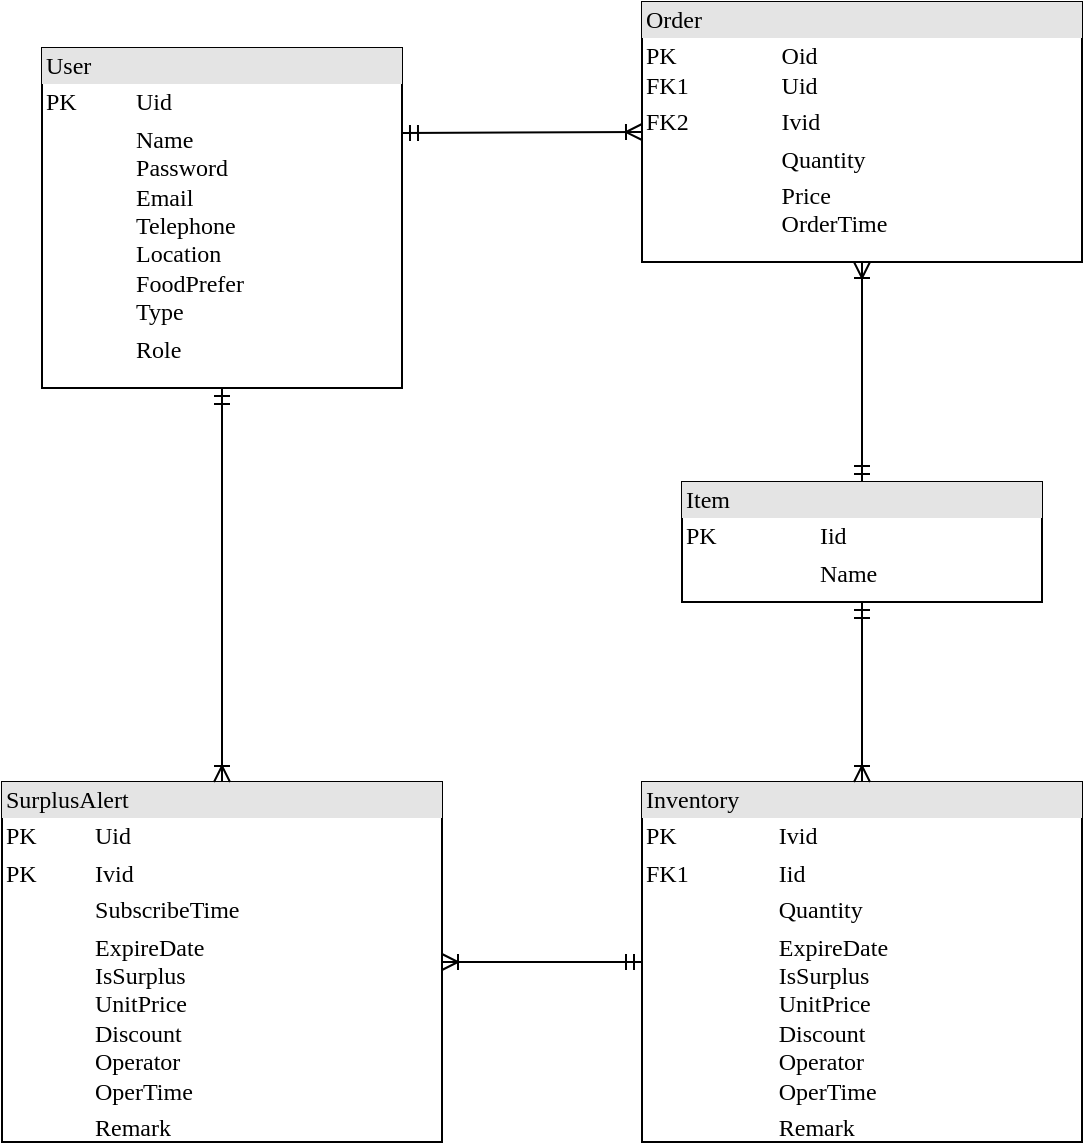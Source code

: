 <mxfile version="24.6.2" type="github">
  <diagram name="Page-1" id="2ca16b54-16f6-2749-3443-fa8db7711227">
    <mxGraphModel dx="2534" dy="746" grid="1" gridSize="10" guides="1" tooltips="1" connect="1" arrows="1" fold="1" page="1" pageScale="1" pageWidth="1100" pageHeight="850" background="none" math="0" shadow="0">
      <root>
        <mxCell id="0" />
        <mxCell id="1" parent="0" />
        <mxCell id="Ib-RsGrzyk7PYMRhS7Ih-1" value="&lt;div style=&quot;box-sizing:border-box;width:100%;background:#e4e4e4;padding:2px;&quot;&gt;User&lt;/div&gt;&lt;table style=&quot;width:100%;font-size:1em;&quot; cellpadding=&quot;2&quot; cellspacing=&quot;0&quot;&gt;&lt;tbody&gt;&lt;tr&gt;&lt;td&gt;PK&lt;/td&gt;&lt;td&gt;Uid&lt;/td&gt;&lt;/tr&gt;&lt;tr&gt;&lt;td&gt;&lt;/td&gt;&lt;td&gt;Name&lt;br&gt;Password&lt;br&gt;Email&lt;br&gt;Telephone&lt;br&gt;Location&lt;br&gt;FoodPrefer&lt;br&gt;Type&lt;/td&gt;&lt;/tr&gt;&lt;tr&gt;&lt;td&gt;&lt;/td&gt;&lt;td&gt;Role&lt;/td&gt;&lt;/tr&gt;&lt;/tbody&gt;&lt;/table&gt;" style="verticalAlign=top;align=left;overflow=fill;html=1;rounded=0;shadow=0;comic=0;labelBackgroundColor=none;strokeWidth=1;fontFamily=Verdana;fontSize=12" parent="1" vertex="1">
          <mxGeometry x="-780" y="83" width="180" height="170" as="geometry" />
        </mxCell>
        <mxCell id="Ib-RsGrzyk7PYMRhS7Ih-2" value="&lt;div style=&quot;box-sizing:border-box;width:100%;background:#e4e4e4;padding:2px;&quot;&gt;Item&lt;/div&gt;&lt;table style=&quot;width:100%;font-size:1em;&quot; cellpadding=&quot;2&quot; cellspacing=&quot;0&quot;&gt;&lt;tbody&gt;&lt;tr&gt;&lt;td&gt;PK&lt;/td&gt;&lt;td&gt;Iid&lt;/td&gt;&lt;/tr&gt;&lt;tr&gt;&lt;td&gt;&lt;/td&gt;&lt;td&gt;Name&lt;br&gt;&lt;/td&gt;&lt;/tr&gt;&lt;tr&gt;&lt;td&gt;&lt;/td&gt;&lt;td&gt;&lt;br&gt;&lt;/td&gt;&lt;/tr&gt;&lt;/tbody&gt;&lt;/table&gt;" style="verticalAlign=top;align=left;overflow=fill;html=1;rounded=0;shadow=0;comic=0;labelBackgroundColor=none;strokeWidth=1;fontFamily=Verdana;fontSize=12" parent="1" vertex="1">
          <mxGeometry x="-460" y="300" width="180" height="60" as="geometry" />
        </mxCell>
        <mxCell id="Ib-RsGrzyk7PYMRhS7Ih-3" value="&lt;div style=&quot;box-sizing:border-box;width:100%;background:#e4e4e4;padding:2px;&quot;&gt;Inventory&lt;/div&gt;&lt;table style=&quot;width:100%;font-size:1em;&quot; cellpadding=&quot;2&quot; cellspacing=&quot;0&quot;&gt;&lt;tbody&gt;&lt;tr&gt;&lt;td&gt;PK&lt;/td&gt;&lt;td&gt;Ivid&lt;/td&gt;&lt;/tr&gt;&lt;tr&gt;&lt;td&gt;FK1&lt;/td&gt;&lt;td&gt;Iid&lt;/td&gt;&lt;/tr&gt;&lt;tr&gt;&lt;td&gt;&lt;br&gt;&lt;/td&gt;&lt;td&gt;Quantity&lt;br&gt;&lt;/td&gt;&lt;/tr&gt;&lt;tr&gt;&lt;td&gt;&lt;br&gt;&lt;/td&gt;&lt;td&gt;ExpireDate&lt;br&gt;IsSurplus&lt;br&gt;UnitPrice&lt;br&gt;Discount&lt;br&gt;Operator&lt;br&gt;OperTime&lt;/td&gt;&lt;/tr&gt;&lt;tr&gt;&lt;td&gt;&lt;br&gt;&lt;/td&gt;&lt;td&gt;Remark&lt;/td&gt;&lt;/tr&gt;&lt;/tbody&gt;&lt;/table&gt;" style="verticalAlign=top;align=left;overflow=fill;html=1;rounded=0;shadow=0;comic=0;labelBackgroundColor=none;strokeWidth=1;fontFamily=Verdana;fontSize=12" parent="1" vertex="1">
          <mxGeometry x="-480" y="450" width="220" height="180" as="geometry" />
        </mxCell>
        <mxCell id="Ib-RsGrzyk7PYMRhS7Ih-4" value="&lt;div style=&quot;box-sizing:border-box;width:100%;background:#e4e4e4;padding:2px;&quot;&gt;Order&lt;/div&gt;&lt;table style=&quot;width:100%;font-size:1em;&quot; cellpadding=&quot;2&quot; cellspacing=&quot;0&quot;&gt;&lt;tbody&gt;&lt;tr&gt;&lt;td&gt;PK&lt;br&gt;FK1&lt;/td&gt;&lt;td&gt;Oid&lt;br&gt;Uid&lt;/td&gt;&lt;/tr&gt;&lt;tr&gt;&lt;td&gt;FK2&lt;/td&gt;&lt;td&gt;Ivid&lt;/td&gt;&lt;/tr&gt;&lt;tr&gt;&lt;td&gt;&lt;br&gt;&lt;/td&gt;&lt;td&gt;Quantity&lt;br&gt;&lt;/td&gt;&lt;/tr&gt;&lt;tr&gt;&lt;td&gt;&lt;br&gt;&lt;/td&gt;&lt;td&gt;Price&lt;br&gt;OrderTime&lt;/td&gt;&lt;/tr&gt;&lt;tr&gt;&lt;td&gt;&lt;br&gt;&lt;/td&gt;&lt;td&gt;&lt;br&gt;&lt;/td&gt;&lt;/tr&gt;&lt;/tbody&gt;&lt;/table&gt;" style="verticalAlign=top;align=left;overflow=fill;html=1;rounded=0;shadow=0;comic=0;labelBackgroundColor=none;strokeWidth=1;fontFamily=Verdana;fontSize=12" parent="1" vertex="1">
          <mxGeometry x="-480" y="60" width="220" height="130" as="geometry" />
        </mxCell>
        <mxCell id="Ib-RsGrzyk7PYMRhS7Ih-5" value="&lt;div style=&quot;box-sizing:border-box;width:100%;background:#e4e4e4;padding:2px;&quot;&gt;SurplusAlert&lt;/div&gt;&lt;table style=&quot;width:100%;font-size:1em;&quot; cellpadding=&quot;2&quot; cellspacing=&quot;0&quot;&gt;&lt;tbody&gt;&lt;tr&gt;&lt;td&gt;PK&lt;/td&gt;&lt;td&gt;Uid&lt;/td&gt;&lt;/tr&gt;&lt;tr&gt;&lt;td&gt;PK&lt;/td&gt;&lt;td&gt;Ivid&lt;/td&gt;&lt;/tr&gt;&lt;tr&gt;&lt;td&gt;&lt;br&gt;&lt;/td&gt;&lt;td&gt;SubscribeTime&lt;/td&gt;&lt;/tr&gt;&lt;tr&gt;&lt;td&gt;&lt;br&gt;&lt;/td&gt;&lt;td&gt;ExpireDate&lt;br&gt;IsSurplus&lt;br&gt;UnitPrice&lt;br&gt;Discount&lt;br&gt;Operator&lt;br&gt;OperTime&lt;/td&gt;&lt;/tr&gt;&lt;tr&gt;&lt;td&gt;&lt;br&gt;&lt;/td&gt;&lt;td&gt;Remark&lt;/td&gt;&lt;/tr&gt;&lt;/tbody&gt;&lt;/table&gt;" style="verticalAlign=top;align=left;overflow=fill;html=1;rounded=0;shadow=0;comic=0;labelBackgroundColor=none;strokeWidth=1;fontFamily=Verdana;fontSize=12" parent="1" vertex="1">
          <mxGeometry x="-800" y="450" width="220" height="180" as="geometry" />
        </mxCell>
        <mxCell id="Ib-RsGrzyk7PYMRhS7Ih-7" value="" style="html=1;endArrow=ERoneToMany;startArrow=ERmandOne;labelBackgroundColor=none;fontFamily=Verdana;fontSize=12;align=left;exitX=1;exitY=0.25;exitDx=0;exitDy=0;entryX=0;entryY=0.5;entryDx=0;entryDy=0;" parent="1" source="Ib-RsGrzyk7PYMRhS7Ih-1" target="Ib-RsGrzyk7PYMRhS7Ih-4" edge="1">
          <mxGeometry width="100" height="100" relative="1" as="geometry">
            <mxPoint x="210" y="200" as="sourcePoint" />
            <mxPoint x="-190" y="220" as="targetPoint" />
          </mxGeometry>
        </mxCell>
        <mxCell id="Ib-RsGrzyk7PYMRhS7Ih-8" value="" style="edgeStyle=orthogonalEdgeStyle;html=1;endArrow=ERoneToMany;startArrow=ERmandOne;labelBackgroundColor=none;fontFamily=Verdana;fontSize=12;align=left;exitX=0.5;exitY=0;exitDx=0;exitDy=0;entryX=0.5;entryY=1;entryDx=0;entryDy=0;" parent="1" source="Ib-RsGrzyk7PYMRhS7Ih-2" target="Ib-RsGrzyk7PYMRhS7Ih-4" edge="1">
          <mxGeometry width="100" height="100" relative="1" as="geometry">
            <mxPoint x="-590" y="143" as="sourcePoint" />
            <mxPoint x="-470" y="175" as="targetPoint" />
          </mxGeometry>
        </mxCell>
        <mxCell id="Ib-RsGrzyk7PYMRhS7Ih-9" value="" style="edgeStyle=orthogonalEdgeStyle;html=1;endArrow=ERoneToMany;startArrow=ERmandOne;labelBackgroundColor=none;fontFamily=Verdana;fontSize=12;align=left;entryX=0.5;entryY=0;entryDx=0;entryDy=0;exitX=0.5;exitY=1;exitDx=0;exitDy=0;" parent="1" source="Ib-RsGrzyk7PYMRhS7Ih-2" target="Ib-RsGrzyk7PYMRhS7Ih-3" edge="1">
          <mxGeometry width="100" height="100" relative="1" as="geometry">
            <mxPoint x="-160" y="390" as="sourcePoint" />
            <mxPoint x="-160" y="310" as="targetPoint" />
          </mxGeometry>
        </mxCell>
        <mxCell id="Ib-RsGrzyk7PYMRhS7Ih-10" value="" style="edgeStyle=orthogonalEdgeStyle;html=1;endArrow=ERoneToMany;startArrow=ERmandOne;labelBackgroundColor=none;fontFamily=Verdana;fontSize=12;align=left;exitX=0.5;exitY=1;exitDx=0;exitDy=0;" parent="1" source="Ib-RsGrzyk7PYMRhS7Ih-1" target="Ib-RsGrzyk7PYMRhS7Ih-5" edge="1">
          <mxGeometry width="100" height="100" relative="1" as="geometry">
            <mxPoint x="-680.5" y="290" as="sourcePoint" />
            <mxPoint x="-560.5" y="322" as="targetPoint" />
          </mxGeometry>
        </mxCell>
        <mxCell id="Ib-RsGrzyk7PYMRhS7Ih-11" value="" style="edgeStyle=orthogonalEdgeStyle;html=1;endArrow=ERoneToMany;startArrow=ERmandOne;labelBackgroundColor=none;fontFamily=Verdana;fontSize=12;align=left;exitX=0;exitY=0.5;exitDx=0;exitDy=0;entryX=1;entryY=0.5;entryDx=0;entryDy=0;" parent="1" source="Ib-RsGrzyk7PYMRhS7Ih-3" target="Ib-RsGrzyk7PYMRhS7Ih-5" edge="1">
          <mxGeometry width="100" height="100" relative="1" as="geometry">
            <mxPoint x="-540" y="420" as="sourcePoint" />
            <mxPoint x="-540" y="525" as="targetPoint" />
          </mxGeometry>
        </mxCell>
      </root>
    </mxGraphModel>
  </diagram>
</mxfile>
